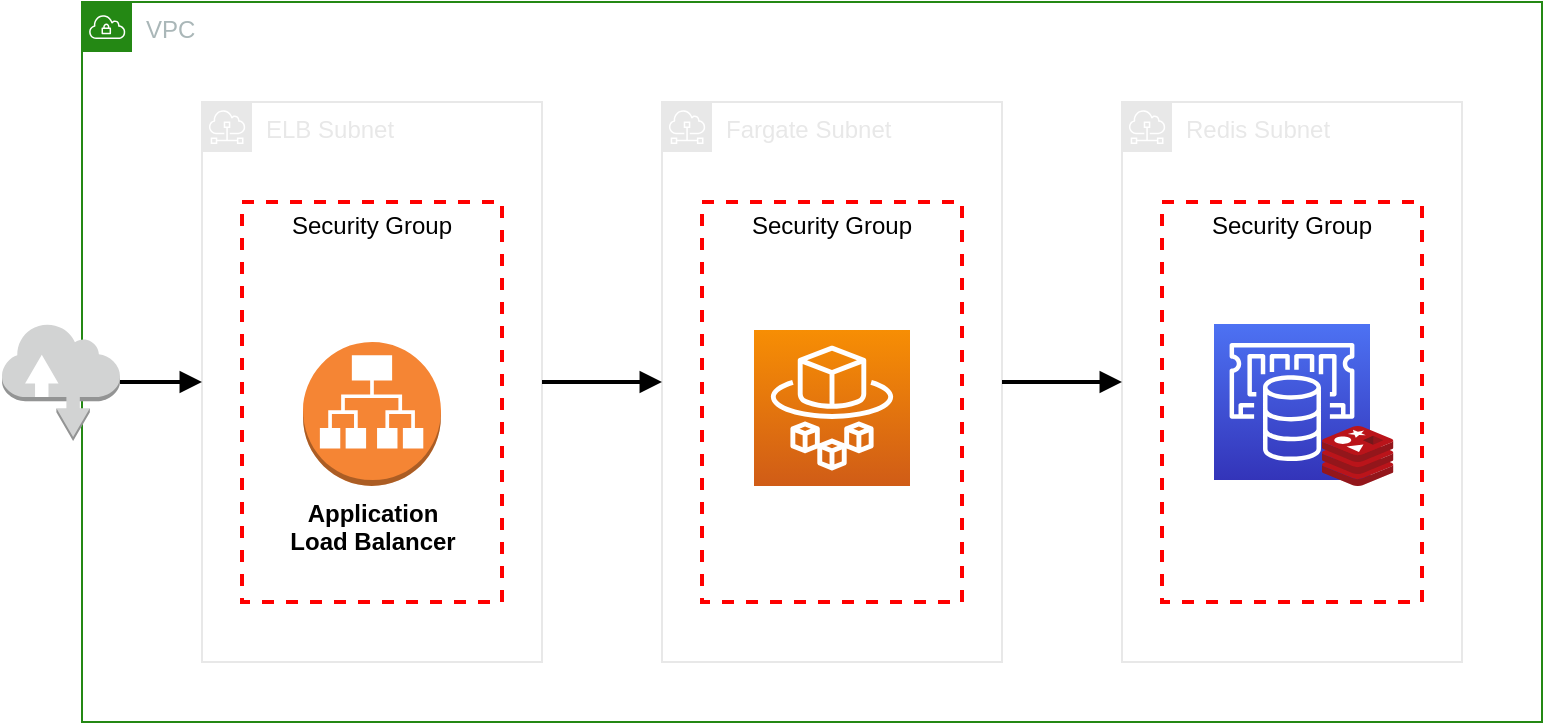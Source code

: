 <mxfile version="21.6.8" type="device">
  <diagram name="Page-1" id="1Agio33PMEeSyGY848ls">
    <mxGraphModel dx="1994" dy="297" grid="0" gridSize="10" guides="1" tooltips="1" connect="1" arrows="1" fold="1" page="0" pageScale="1" pageWidth="850" pageHeight="1100" math="0" shadow="0">
      <root>
        <mxCell id="0" />
        <mxCell id="1" parent="0" />
        <mxCell id="I1bQ0s1w8px7R7mW8fst-1" value="VPC" style="points=[[0,0],[0.25,0],[0.5,0],[0.75,0],[1,0],[1,0.25],[1,0.5],[1,0.75],[1,1],[0.75,1],[0.5,1],[0.25,1],[0,1],[0,0.75],[0,0.5],[0,0.25]];outlineConnect=0;gradientColor=none;html=1;whiteSpace=wrap;fontSize=12;fontStyle=0;container=1;pointerEvents=0;collapsible=0;recursiveResize=0;shape=mxgraph.aws4.group;grIcon=mxgraph.aws4.group_vpc;strokeColor=#248814;fillColor=none;verticalAlign=top;align=left;spacingLeft=30;fontColor=#AAB7B8;dashed=0;" vertex="1" parent="1">
          <mxGeometry x="-430" y="480" width="730" height="360" as="geometry" />
        </mxCell>
        <mxCell id="I1bQ0s1w8px7R7mW8fst-10" value="Redis Subnet" style="sketch=0;outlineConnect=0;gradientColor=none;html=1;whiteSpace=wrap;fontSize=12;fontStyle=0;shape=mxgraph.aws4.group;grIcon=mxgraph.aws4.group_subnet;strokeColor=#E8E8E8;fillColor=none;verticalAlign=top;align=left;spacingLeft=30;fontColor=#E8E8E8;dashed=0;" vertex="1" parent="I1bQ0s1w8px7R7mW8fst-1">
          <mxGeometry x="520" y="50" width="170" height="280" as="geometry" />
        </mxCell>
        <mxCell id="I1bQ0s1w8px7R7mW8fst-14" value="Security Group" style="fontStyle=0;verticalAlign=top;align=center;spacingTop=-2;fillColor=none;rounded=0;whiteSpace=wrap;html=1;strokeColor=#FF0000;strokeWidth=2;dashed=1;container=1;collapsible=0;expand=0;recursiveResize=0;" vertex="1" parent="I1bQ0s1w8px7R7mW8fst-1">
          <mxGeometry x="540" y="100" width="130" height="200" as="geometry" />
        </mxCell>
        <mxCell id="I1bQ0s1w8px7R7mW8fst-17" value="ElastiCache&lt;br&gt;for Redis" style="sketch=0;points=[[0,0,0],[0.25,0,0],[0.5,0,0],[0.75,0,0],[1,0,0],[0,1,0],[0.25,1,0],[0.5,1,0],[0.75,1,0],[1,1,0],[0,0.25,0],[0,0.5,0],[0,0.75,0],[1,0.25,0],[1,0.5,0],[1,0.75,0]];outlineConnect=0;fontColor=#FFFFFF;gradientColor=#4D72F3;gradientDirection=north;fillColor=#3334B9;strokeColor=#ffffff;dashed=0;verticalLabelPosition=bottom;verticalAlign=top;align=center;html=1;fontSize=12;fontStyle=1;aspect=fixed;shape=mxgraph.aws4.resourceIcon;resIcon=mxgraph.aws4.elasticache;" vertex="1" parent="I1bQ0s1w8px7R7mW8fst-14">
          <mxGeometry x="26" y="61" width="78" height="78" as="geometry" />
        </mxCell>
        <mxCell id="I1bQ0s1w8px7R7mW8fst-18" value="" style="image;sketch=0;aspect=fixed;html=1;points=[];align=center;fontSize=12;image=img/lib/mscae/Cache_Redis_Product.svg;" vertex="1" parent="I1bQ0s1w8px7R7mW8fst-14">
          <mxGeometry x="80" y="112" width="35.71" height="30" as="geometry" />
        </mxCell>
        <mxCell id="I1bQ0s1w8px7R7mW8fst-3" value="ELB Subnet" style="sketch=0;outlineConnect=0;gradientColor=none;html=1;whiteSpace=wrap;fontSize=12;fontStyle=0;shape=mxgraph.aws4.group;grIcon=mxgraph.aws4.group_subnet;strokeColor=#E8E8E8;fillColor=none;verticalAlign=top;align=left;spacingLeft=30;fontColor=#E8E8E8;dashed=0;" vertex="1" parent="I1bQ0s1w8px7R7mW8fst-1">
          <mxGeometry x="60" y="50" width="170" height="280" as="geometry" />
        </mxCell>
        <mxCell id="I1bQ0s1w8px7R7mW8fst-9" value="Fargate Subnet" style="sketch=0;outlineConnect=0;gradientColor=none;html=1;whiteSpace=wrap;fontSize=12;fontStyle=0;shape=mxgraph.aws4.group;grIcon=mxgraph.aws4.group_subnet;strokeColor=#E8E8E8;fillColor=none;verticalAlign=top;align=left;spacingLeft=30;fontColor=#E8E8E8;dashed=0;" vertex="1" parent="I1bQ0s1w8px7R7mW8fst-1">
          <mxGeometry x="290" y="50" width="170" height="280" as="geometry" />
        </mxCell>
        <mxCell id="I1bQ0s1w8px7R7mW8fst-19" style="edgeStyle=orthogonalEdgeStyle;rounded=0;orthogonalLoop=1;jettySize=auto;html=1;strokeWidth=2;endArrow=block;endFill=1;" edge="1" parent="I1bQ0s1w8px7R7mW8fst-1" source="I1bQ0s1w8px7R7mW8fst-3" target="I1bQ0s1w8px7R7mW8fst-9">
          <mxGeometry relative="1" as="geometry" />
        </mxCell>
        <mxCell id="I1bQ0s1w8px7R7mW8fst-12" value="Security Group" style="fontStyle=0;verticalAlign=top;align=center;spacingTop=-2;fillColor=none;rounded=0;whiteSpace=wrap;html=1;strokeColor=#FF0000;strokeWidth=2;dashed=1;container=1;collapsible=0;expand=0;recursiveResize=0;" vertex="1" parent="I1bQ0s1w8px7R7mW8fst-1">
          <mxGeometry x="80" y="100" width="130" height="200" as="geometry" />
        </mxCell>
        <mxCell id="I1bQ0s1w8px7R7mW8fst-15" value="Application&lt;br&gt;Load Balancer" style="outlineConnect=0;dashed=0;verticalLabelPosition=bottom;verticalAlign=top;align=center;html=1;shape=mxgraph.aws3.application_load_balancer;fillColor=#F58534;gradientColor=none;fontStyle=1" vertex="1" parent="I1bQ0s1w8px7R7mW8fst-12">
          <mxGeometry x="30.5" y="70" width="69" height="72" as="geometry" />
        </mxCell>
        <mxCell id="I1bQ0s1w8px7R7mW8fst-13" value="Security Group" style="fontStyle=0;verticalAlign=top;align=center;spacingTop=-2;fillColor=none;rounded=0;whiteSpace=wrap;html=1;strokeColor=#FF0000;strokeWidth=2;dashed=1;container=1;collapsible=0;expand=0;recursiveResize=0;" vertex="1" parent="I1bQ0s1w8px7R7mW8fst-1">
          <mxGeometry x="310" y="100" width="130" height="200" as="geometry" />
        </mxCell>
        <mxCell id="I1bQ0s1w8px7R7mW8fst-16" value="Fargate Cluster" style="sketch=0;points=[[0,0,0],[0.25,0,0],[0.5,0,0],[0.75,0,0],[1,0,0],[0,1,0],[0.25,1,0],[0.5,1,0],[0.75,1,0],[1,1,0],[0,0.25,0],[0,0.5,0],[0,0.75,0],[1,0.25,0],[1,0.5,0],[1,0.75,0]];outlineConnect=0;fontColor=#FFFFFF;gradientColor=#F78E04;gradientDirection=north;fillColor=#D05C17;strokeColor=#ffffff;dashed=0;verticalLabelPosition=bottom;verticalAlign=top;align=center;html=1;fontSize=12;fontStyle=1;aspect=fixed;shape=mxgraph.aws4.resourceIcon;resIcon=mxgraph.aws4.fargate;" vertex="1" parent="I1bQ0s1w8px7R7mW8fst-13">
          <mxGeometry x="26" y="64" width="78" height="78" as="geometry" />
        </mxCell>
        <mxCell id="I1bQ0s1w8px7R7mW8fst-20" style="edgeStyle=orthogonalEdgeStyle;rounded=0;orthogonalLoop=1;jettySize=auto;html=1;strokeWidth=2;endArrow=block;endFill=1;" edge="1" parent="I1bQ0s1w8px7R7mW8fst-1" source="I1bQ0s1w8px7R7mW8fst-9" target="I1bQ0s1w8px7R7mW8fst-10">
          <mxGeometry relative="1" as="geometry">
            <mxPoint x="240" y="190" as="sourcePoint" />
            <mxPoint x="300" y="190" as="targetPoint" />
          </mxGeometry>
        </mxCell>
        <mxCell id="I1bQ0s1w8px7R7mW8fst-21" value="" style="outlineConnect=0;dashed=0;verticalLabelPosition=bottom;verticalAlign=top;align=center;html=1;shape=mxgraph.aws3.internet;fillColor=#D2D3D3;gradientColor=none;" vertex="1" parent="1">
          <mxGeometry x="-470" y="640.5" width="59" height="59" as="geometry" />
        </mxCell>
        <mxCell id="I1bQ0s1w8px7R7mW8fst-22" style="edgeStyle=orthogonalEdgeStyle;rounded=0;orthogonalLoop=1;jettySize=auto;html=1;strokeWidth=2;endArrow=block;endFill=1;" edge="1" parent="1" source="I1bQ0s1w8px7R7mW8fst-21" target="I1bQ0s1w8px7R7mW8fst-3">
          <mxGeometry relative="1" as="geometry">
            <mxPoint x="-190" y="680" as="sourcePoint" />
            <mxPoint x="-130" y="680" as="targetPoint" />
          </mxGeometry>
        </mxCell>
      </root>
    </mxGraphModel>
  </diagram>
</mxfile>
